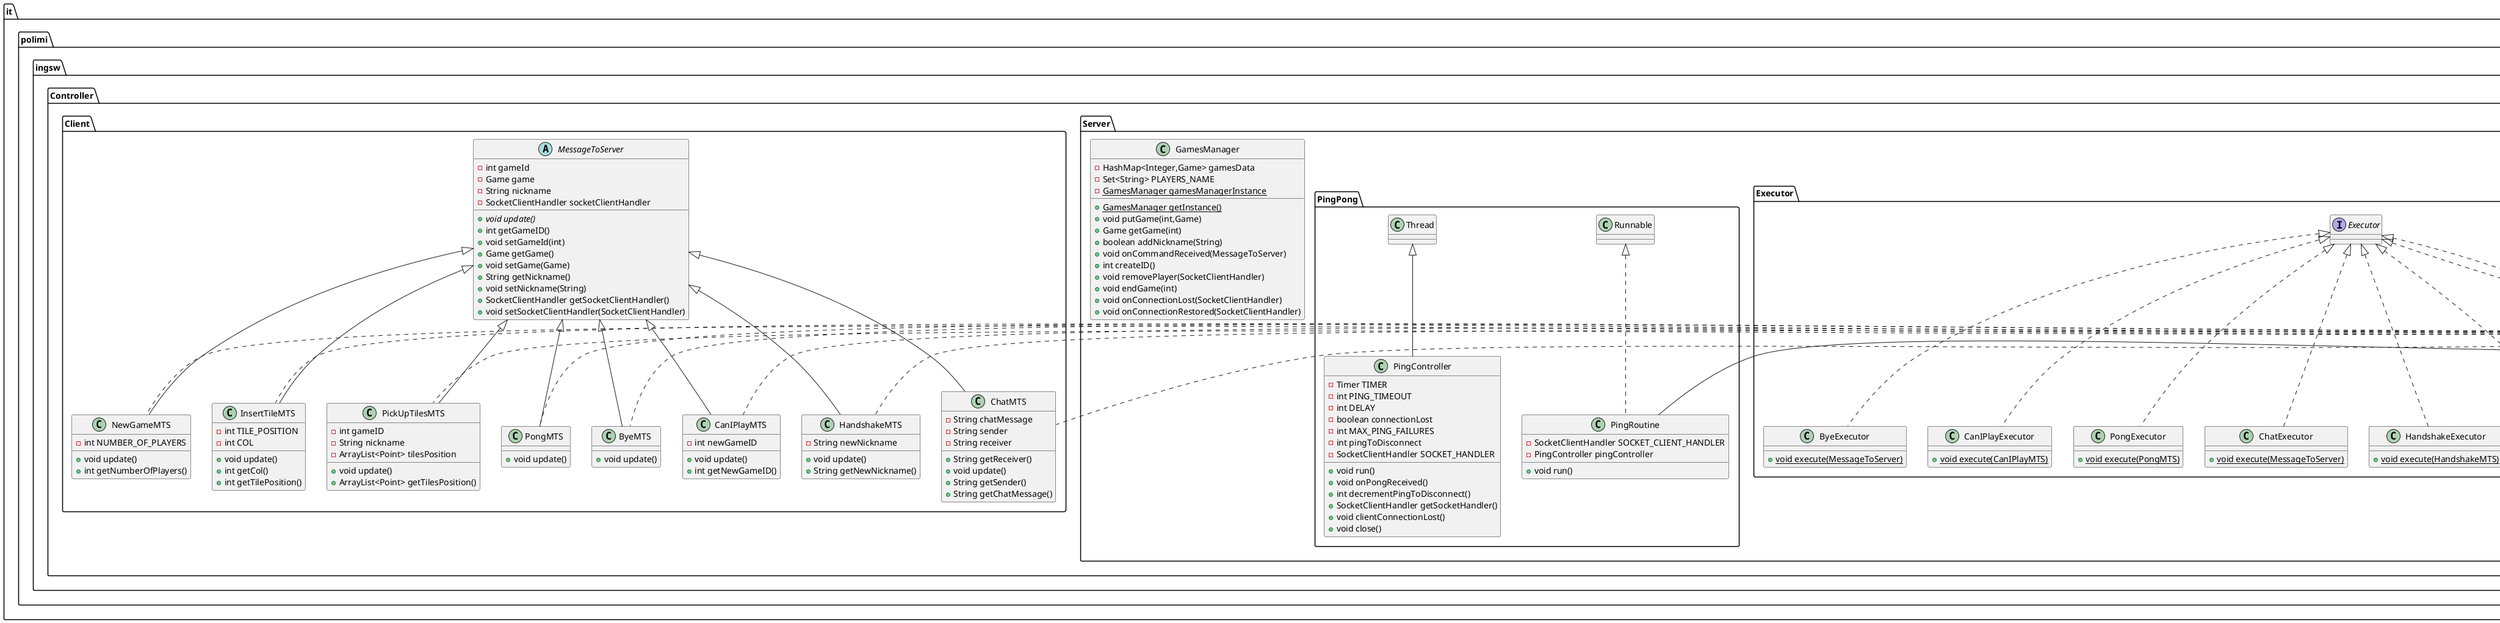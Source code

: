 @startuml
class it.polimi.ingsw.Controller.Server.Executor.HandshakeExecutor {
+ {static} void execute(HandshakeMTS)
}
class it.polimi.ingsw.Controller.Server.Executor.ConnectionRestoredExecutor {
+ {static} void execute(Game,String)
}
class it.polimi.ingsw.Controller.Server.Executor.PickupTilesExecutor {
+ {static} void execute(MessageToServer)
}
class it.polimi.ingsw.Controller.Server.Executor.NewGameExecutor {
+ {static} void execute(NewGameMTS)
}
class it.polimi.ingsw.Controller.Client.ByeMTS {
+ void update()
}
abstract class it.polimi.ingsw.Controller.Client.MessageToServer {
- int gameId
- Game game
- String nickname
- SocketClientHandler socketClientHandler
+ {abstract}void update()
+ int getGameID()
+ void setGameId(int)
+ Game getGame()
+ void setGame(Game)
+ String getNickname()
+ void setNickname(String)
+ SocketClientHandler getSocketClientHandler()
+ void setSocketClientHandler(SocketClientHandler)
}
class it.polimi.ingsw.Controller.Server.GamesManager {
- HashMap<Integer,Game> gamesData
- Set<String> PLAYERS_NAME
- {static} GamesManager gamesManagerInstance
+ {static} GamesManager getInstance()
+ void putGame(int,Game)
+ Game getGame(int)
+ boolean addNickname(String)
+ void onCommandReceived(MessageToServer)
+ int createID()
+ void removePlayer(SocketClientHandler)
+ void endGame(int)
+ void onConnectionLost(SocketClientHandler)
+ void onConnectionRestored(SocketClientHandler)
}
class it.polimi.ingsw.Controller.Server.Executor.InsertTilesExecutor {
+ {static} void execute(InsertTileMTS)
}
interface it.polimi.ingsw.Controller.Server.Executor.Executor {
}
class it.polimi.ingsw.Controller.Server.Executor.ByeExecutor {
+ {static} void execute(MessageToServer)
}
class it.polimi.ingsw.Controller.Client.CanIPlayMTS {
- int newGameID
+ void update()
+ int getNewGameID()
}
class it.polimi.ingsw.Controller.Client.HandshakeMTS {
- String newNickname
+ void update()
+ String getNewNickname()
}
class it.polimi.ingsw.Controller.Client.ChatMTS {
- String chatMessage
- String sender
- String receiver
+ String getReceiver()
+ void update()
+ String getSender()
+ String getChatMessage()
}
class it.polimi.ingsw.Controller.Client.NewGameMTS {
- int NUMBER_OF_PLAYERS
+ void update()
+ int getNumberOfPlayers()
}
class it.polimi.ingsw.Controller.Client.InsertTileMTS {
- int TILE_POSITION
- int COL
+ void update()
+ int getCol()
+ int getTilePosition()
}
class it.polimi.ingsw.Controller.Server.PingPong.PingController {
- Timer TIMER
- int PING_TIMEOUT
- int DELAY
- boolean connectionLost
- int MAX_PING_FAILURES
- int pingToDisconnect
- SocketClientHandler SOCKET_HANDLER
+ void run()
+ void onPongReceived()
+ int decrementPingToDisconnect()
+ SocketClientHandler getSocketHandler()
+ void clientConnectionLost()
+ void close()
}
class it.polimi.ingsw.Controller.Server.PingPong.PingRoutine {
- SocketClientHandler SOCKET_CLIENT_HANDLER
- PingController pingController
+ void run()
}
class it.polimi.ingsw.Controller.Server.Executor.CanIPlayExecutor {
+ {static} void execute(CanIPlayMTS)
}
class it.polimi.ingsw.Controller.Server.Executor.PongExecutor {
+ {static} void execute(PongMTS)
}
class it.polimi.ingsw.Controller.Server.Executor.ChatExecutor {
+ {static} void execute(MessageToServer)
}
class it.polimi.ingsw.Controller.Client.PickUpTilesMTS {
- int gameID
- String nickname
- ArrayList<Point> tilesPosition
+ void update()
+ ArrayList<Point> getTilesPosition()
}
class it.polimi.ingsw.Controller.Client.PongMTS {
+ void update()
}


it.polimi.ingsw.Controller.Server.Executor.Executor <|.. it.polimi.ingsw.Controller.Server.Executor.HandshakeExecutor
it.polimi.ingsw.Controller.Server.Executor.Executor <|.. it.polimi.ingsw.Controller.Server.Executor.PickupTilesExecutor
it.polimi.ingsw.Controller.Server.Executor.Executor <|.. it.polimi.ingsw.Controller.Server.Executor.NewGameExecutor
java.io.Serializable <|.. it.polimi.ingsw.Controller.Client.ByeMTS
it.polimi.ingsw.Controller.Client.MessageToServer <|-- it.polimi.ingsw.Controller.Client.ByeMTS
it.polimi.ingsw.Controller.Server.Executor.Executor <|.. it.polimi.ingsw.Controller.Server.Executor.InsertTilesExecutor
it.polimi.ingsw.Controller.Server.Executor.Executor <|.. it.polimi.ingsw.Controller.Server.Executor.ByeExecutor
java.io.Serializable <|.. it.polimi.ingsw.Controller.Client.CanIPlayMTS
it.polimi.ingsw.Controller.Client.MessageToServer <|-- it.polimi.ingsw.Controller.Client.CanIPlayMTS
java.io.Serializable <|.. it.polimi.ingsw.Controller.Client.HandshakeMTS
it.polimi.ingsw.Controller.Client.MessageToServer <|-- it.polimi.ingsw.Controller.Client.HandshakeMTS
java.io.Serializable <|.. it.polimi.ingsw.Controller.Client.ChatMTS
it.polimi.ingsw.Controller.Client.MessageToServer <|-- it.polimi.ingsw.Controller.Client.ChatMTS
java.io.Serializable <|.. it.polimi.ingsw.Controller.Client.NewGameMTS
it.polimi.ingsw.Controller.Client.MessageToServer <|-- it.polimi.ingsw.Controller.Client.NewGameMTS
java.io.Serializable <|.. it.polimi.ingsw.Controller.Client.InsertTileMTS
it.polimi.ingsw.Controller.Client.MessageToServer <|-- it.polimi.ingsw.Controller.Client.InsertTileMTS
it.polimi.ingsw.Controller.Server.PingPong.Thread <|-- it.polimi.ingsw.Controller.Server.PingPong.PingController
it.polimi.ingsw.Controller.Server.PingPong.Runnable <|.. it.polimi.ingsw.Controller.Server.PingPong.PingRoutine
java.util.TimerTask <|-- it.polimi.ingsw.Controller.Server.PingPong.PingRoutine
it.polimi.ingsw.Controller.Server.Executor.Executor <|.. it.polimi.ingsw.Controller.Server.Executor.CanIPlayExecutor
it.polimi.ingsw.Controller.Server.Executor.Executor <|.. it.polimi.ingsw.Controller.Server.Executor.PongExecutor
it.polimi.ingsw.Controller.Server.Executor.Executor <|.. it.polimi.ingsw.Controller.Server.Executor.ChatExecutor
java.io.Serializable <|.. it.polimi.ingsw.Controller.Client.PickUpTilesMTS
it.polimi.ingsw.Controller.Client.MessageToServer <|-- it.polimi.ingsw.Controller.Client.PickUpTilesMTS
java.io.Serializable <|.. it.polimi.ingsw.Controller.Client.PongMTS
it.polimi.ingsw.Controller.Client.MessageToServer <|-- it.polimi.ingsw.Controller.Client.PongMTS
@enduml